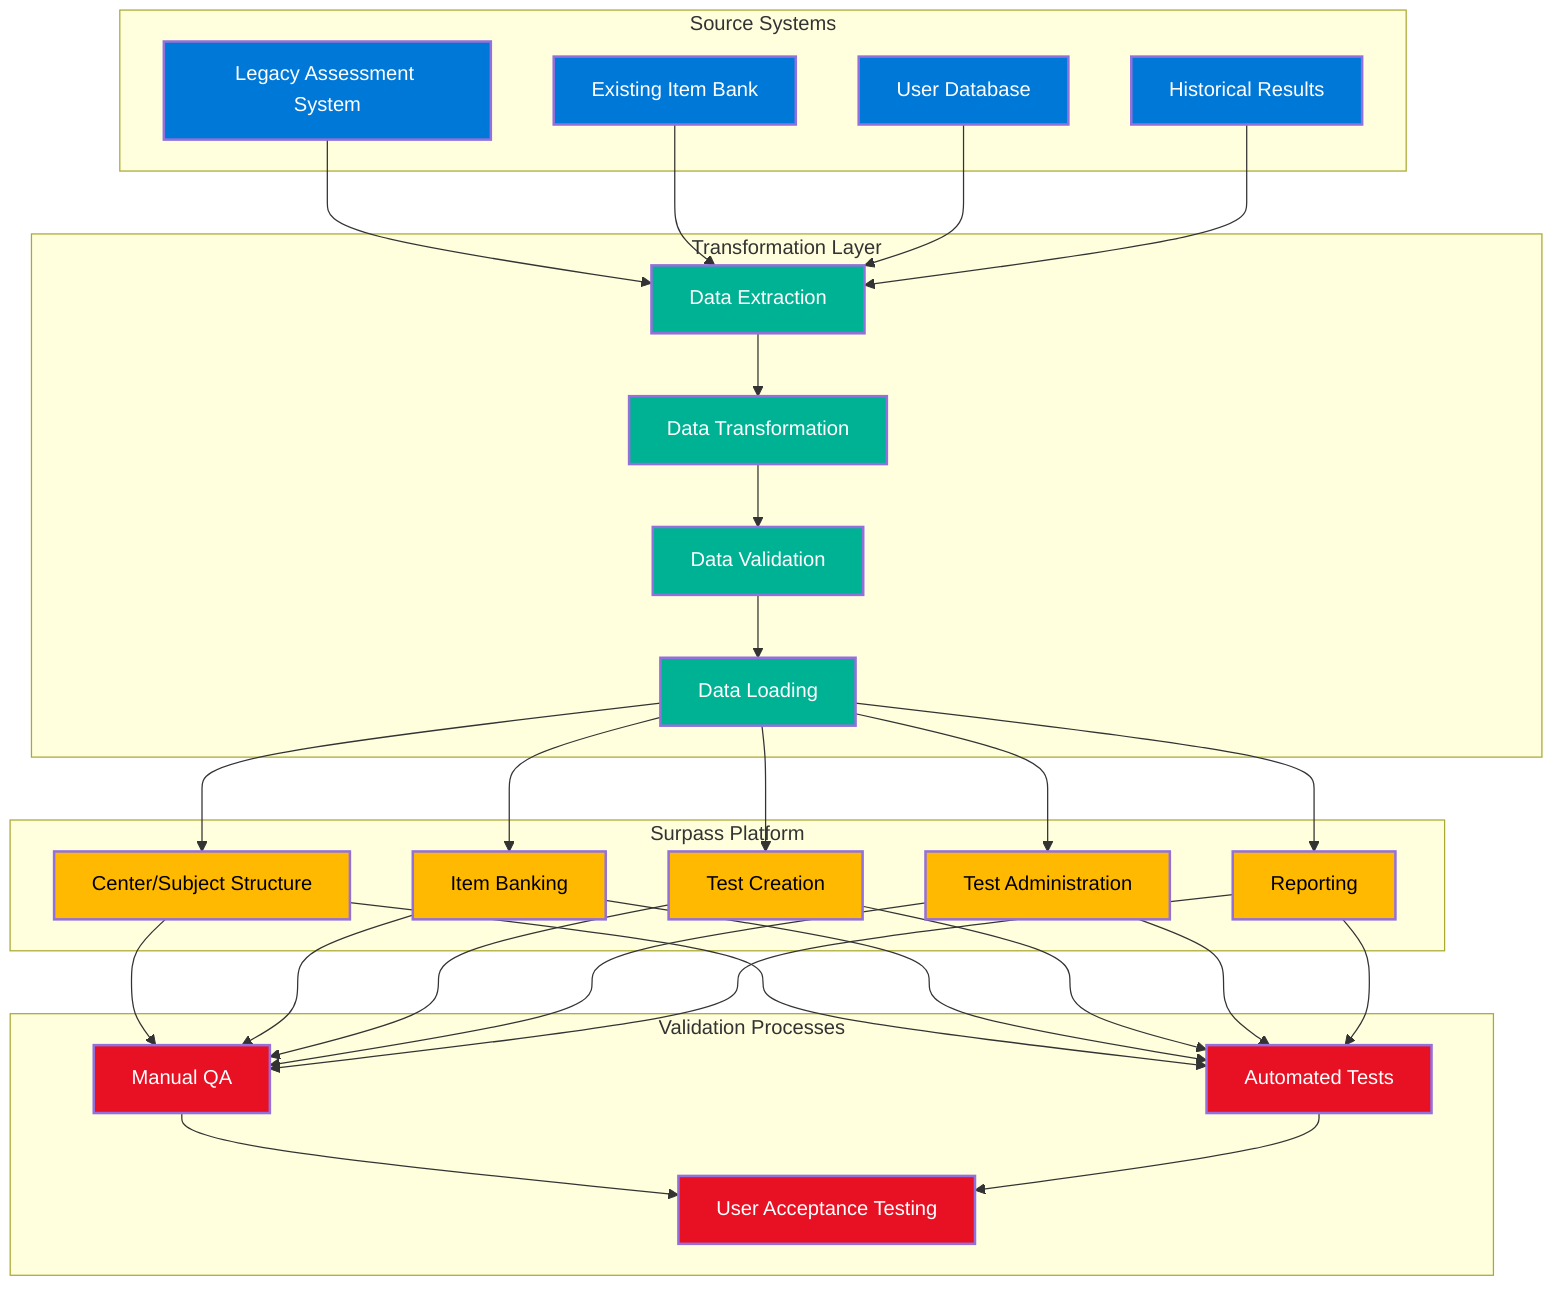 flowchart TB
    %% Define styles
    classDef source fill:#0078D7, color:white, stroke-width:2px
    classDef transform fill:#00B294, color:white, stroke-width:2px
    classDef target fill:#FFB900, color:black, stroke-width:2px
    classDef validation fill:#E81123, color:white, stroke-width:2px
    
    %% Source systems
    subgraph SourceSystems["Source Systems"]
        direction TB
        Legacy["Legacy Assessment System"]
        ItemBank["Existing Item Bank"]
        UserDB["User Database"]
        Results["Historical Results"]
    end
    
    %% Transformation layer
    subgraph TransformationLayer["Transformation Layer"]
        direction TB
        Extract["Data Extraction"]
        Transform["Data Transformation"]
        Validate["Data Validation"]
        Load["Data Loading"]
    end
    
    %% Surpass modules
    subgraph SurpassModules["Surpass Platform"]
        direction TB
        Structure["Center/Subject Structure"]
        ItemBanking["Item Banking"]
        TestCreation["Test Creation"]
        TestAdmin["Test Administration"]
        Reporting["Reporting"]
    end
    
    %% Data flows
    Legacy --> Extract
    ItemBank --> Extract
    UserDB --> Extract
    Results --> Extract
    
    Extract --> Transform
    Transform --> Validate
    Validate --> Load
    
    Load --> Structure
    Load --> ItemBanking
    Load --> TestCreation
    Load --> TestAdmin
    Load --> Reporting
    
    %% Validation flows
    subgraph ValidationProcesses["Validation Processes"]
        direction TB
        ManualQA["Manual QA"]
        AutomatedTests["Automated Tests"]
        UserAcceptance["User Acceptance Testing"]
    end
    
    Structure --> ManualQA
    ItemBanking --> ManualQA
    TestCreation --> ManualQA
    TestAdmin --> ManualQA
    Reporting --> ManualQA
    
    Structure --> AutomatedTests
    ItemBanking --> AutomatedTests
    TestCreation --> AutomatedTests
    TestAdmin --> AutomatedTests
    Reporting --> AutomatedTests
    
    ManualQA --> UserAcceptance
    AutomatedTests --> UserAcceptance
    
    %% Apply classes
    class Legacy,ItemBank,UserDB,Results source
    class Extract,Transform,Validate,Load transform
    class Structure,ItemBanking,TestCreation,TestAdmin,Reporting target
    class ManualQA,AutomatedTests,UserAcceptance validation